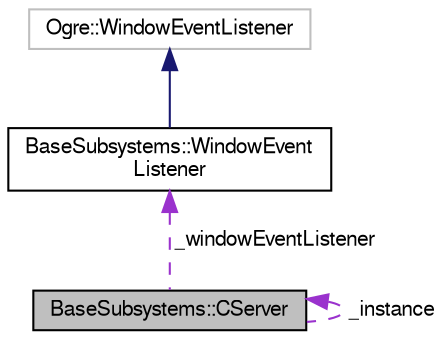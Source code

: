 digraph "BaseSubsystems::CServer"
{
  edge [fontname="FreeSans",fontsize="10",labelfontname="FreeSans",labelfontsize="10"];
  node [fontname="FreeSans",fontsize="10",shape=record];
  Node1 [label="BaseSubsystems::CServer",height=0.2,width=0.4,color="black", fillcolor="grey75", style="filled", fontcolor="black"];
  Node1 -> Node1 [dir="back",color="darkorchid3",fontsize="10",style="dashed",label=" _instance" ,fontname="FreeSans"];
  Node2 -> Node1 [dir="back",color="darkorchid3",fontsize="10",style="dashed",label=" _windowEventListener" ,fontname="FreeSans"];
  Node2 [label="BaseSubsystems::WindowEvent\lListener",height=0.2,width=0.4,color="black", fillcolor="white", style="filled",URL="$class_base_subsystems_1_1_window_event_listener.html",tooltip="Clase auxiliar que hereda de Ogre y que sirve para modificar el comportamiento habitual de cierre de ..."];
  Node3 -> Node2 [dir="back",color="midnightblue",fontsize="10",style="solid",fontname="FreeSans"];
  Node3 [label="Ogre::WindowEventListener",height=0.2,width=0.4,color="grey75", fillcolor="white", style="filled"];
}
